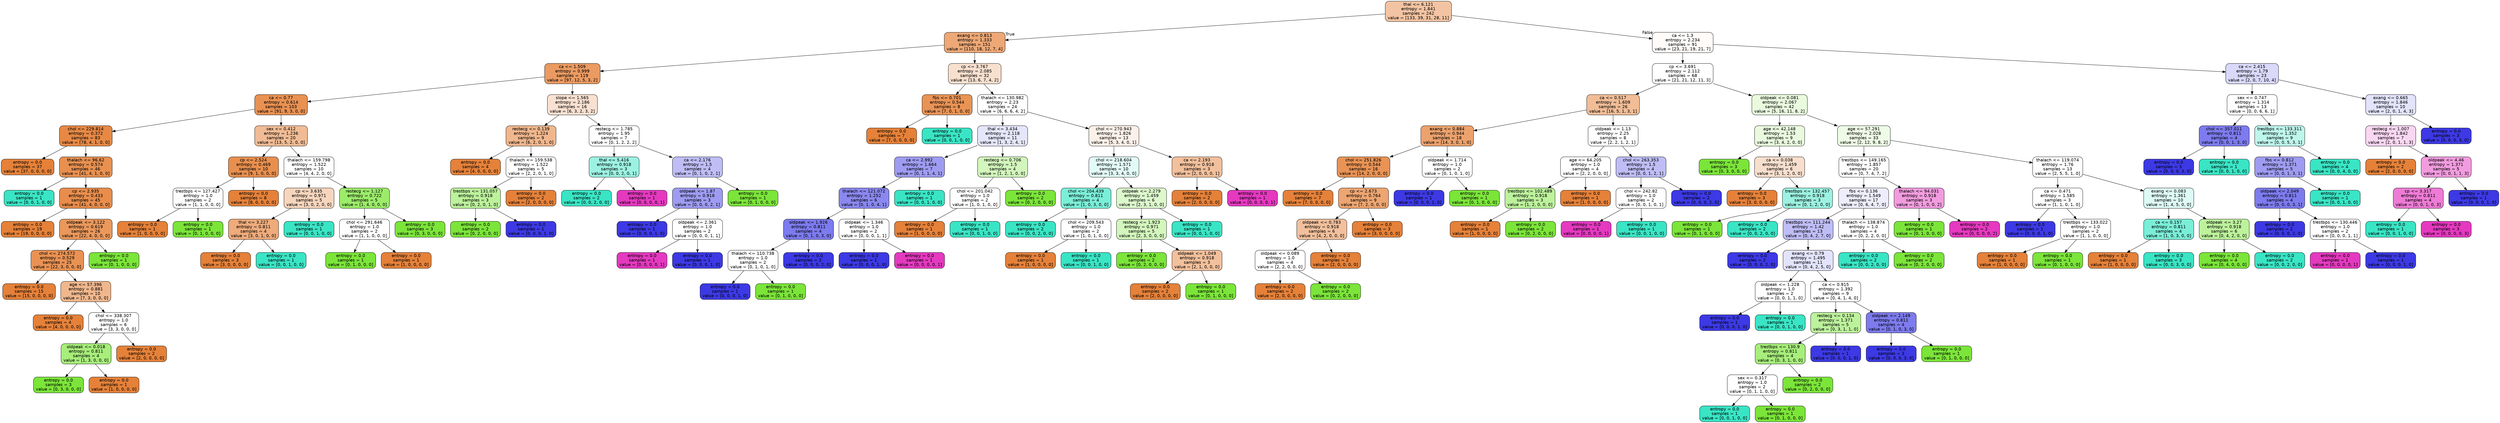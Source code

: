 digraph Tree {
node [shape=box, style="filled, rounded", color="black", fontname=helvetica] ;
edge [fontname=helvetica] ;
0 [label="thal <= 6.121\nentropy = 1.841\nsamples = 242\nvalue = [133, 39, 31, 28, 11]", fillcolor="#e5813976"] ;
1 [label="exang <= 0.813\nentropy = 1.333\nsamples = 151\nvalue = [110, 18, 12, 7, 4]", fillcolor="#e58139b0"] ;
0 -> 1 [labeldistance=2.5, labelangle=45, headlabel="True"] ;
2 [label="ca <= 1.509\nentropy = 0.999\nsamples = 119\nvalue = [97, 12, 5, 3, 2]", fillcolor="#e58139cb"] ;
1 -> 2 ;
3 [label="ca <= 0.77\nentropy = 0.614\nsamples = 103\nvalue = [91, 9, 3, 0, 0]", fillcolor="#e58139de"] ;
2 -> 3 ;
4 [label="chol <= 229.814\nentropy = 0.372\nsamples = 83\nvalue = [78, 4, 1, 0, 0]", fillcolor="#e58139ef"] ;
3 -> 4 ;
5 [label="entropy = 0.0\nsamples = 37\nvalue = [37, 0, 0, 0, 0]", fillcolor="#e58139ff"] ;
4 -> 5 ;
6 [label="thalach <= 96.62\nentropy = 0.574\nsamples = 46\nvalue = [41, 4, 1, 0, 0]", fillcolor="#e58139e1"] ;
4 -> 6 ;
7 [label="entropy = 0.0\nsamples = 1\nvalue = [0, 0, 1, 0, 0]", fillcolor="#39e5c5ff"] ;
6 -> 7 ;
8 [label="cp <= 2.935\nentropy = 0.433\nsamples = 45\nvalue = [41, 4, 0, 0, 0]", fillcolor="#e58139e6"] ;
6 -> 8 ;
9 [label="entropy = 0.0\nsamples = 19\nvalue = [19, 0, 0, 0, 0]", fillcolor="#e58139ff"] ;
8 -> 9 ;
10 [label="oldpeak <= 3.122\nentropy = 0.619\nsamples = 26\nvalue = [22, 4, 0, 0, 0]", fillcolor="#e58139d1"] ;
8 -> 10 ;
11 [label="chol <= 274.572\nentropy = 0.529\nsamples = 25\nvalue = [22, 3, 0, 0, 0]", fillcolor="#e58139dc"] ;
10 -> 11 ;
12 [label="entropy = 0.0\nsamples = 15\nvalue = [15, 0, 0, 0, 0]", fillcolor="#e58139ff"] ;
11 -> 12 ;
13 [label="age <= 57.396\nentropy = 0.881\nsamples = 10\nvalue = [7, 3, 0, 0, 0]", fillcolor="#e5813992"] ;
11 -> 13 ;
14 [label="entropy = 0.0\nsamples = 4\nvalue = [4, 0, 0, 0, 0]", fillcolor="#e58139ff"] ;
13 -> 14 ;
15 [label="chol <= 338.307\nentropy = 1.0\nsamples = 6\nvalue = [3, 3, 0, 0, 0]", fillcolor="#e5813900"] ;
13 -> 15 ;
16 [label="oldpeak <= 0.018\nentropy = 0.811\nsamples = 4\nvalue = [1, 3, 0, 0, 0]", fillcolor="#7be539aa"] ;
15 -> 16 ;
17 [label="entropy = 0.0\nsamples = 3\nvalue = [0, 3, 0, 0, 0]", fillcolor="#7be539ff"] ;
16 -> 17 ;
18 [label="entropy = 0.0\nsamples = 1\nvalue = [1, 0, 0, 0, 0]", fillcolor="#e58139ff"] ;
16 -> 18 ;
19 [label="entropy = 0.0\nsamples = 2\nvalue = [2, 0, 0, 0, 0]", fillcolor="#e58139ff"] ;
15 -> 19 ;
20 [label="entropy = 0.0\nsamples = 1\nvalue = [0, 1, 0, 0, 0]", fillcolor="#7be539ff"] ;
10 -> 20 ;
21 [label="sex <= 0.412\nentropy = 1.236\nsamples = 20\nvalue = [13, 5, 2, 0, 0]", fillcolor="#e5813988"] ;
3 -> 21 ;
22 [label="cp <= 2.524\nentropy = 0.469\nsamples = 10\nvalue = [9, 1, 0, 0, 0]", fillcolor="#e58139e3"] ;
21 -> 22 ;
23 [label="trestbps <= 127.427\nentropy = 1.0\nsamples = 2\nvalue = [1, 1, 0, 0, 0]", fillcolor="#e5813900"] ;
22 -> 23 ;
24 [label="entropy = 0.0\nsamples = 1\nvalue = [1, 0, 0, 0, 0]", fillcolor="#e58139ff"] ;
23 -> 24 ;
25 [label="entropy = 0.0\nsamples = 1\nvalue = [0, 1, 0, 0, 0]", fillcolor="#7be539ff"] ;
23 -> 25 ;
26 [label="entropy = 0.0\nsamples = 8\nvalue = [8, 0, 0, 0, 0]", fillcolor="#e58139ff"] ;
22 -> 26 ;
27 [label="thalach <= 159.798\nentropy = 1.522\nsamples = 10\nvalue = [4, 4, 2, 0, 0]", fillcolor="#e5813900"] ;
21 -> 27 ;
28 [label="cp <= 3.635\nentropy = 0.971\nsamples = 5\nvalue = [3, 0, 2, 0, 0]", fillcolor="#e5813955"] ;
27 -> 28 ;
29 [label="thal <= 3.227\nentropy = 0.811\nsamples = 4\nvalue = [3, 0, 1, 0, 0]", fillcolor="#e58139aa"] ;
28 -> 29 ;
30 [label="entropy = 0.0\nsamples = 3\nvalue = [3, 0, 0, 0, 0]", fillcolor="#e58139ff"] ;
29 -> 30 ;
31 [label="entropy = 0.0\nsamples = 1\nvalue = [0, 0, 1, 0, 0]", fillcolor="#39e5c5ff"] ;
29 -> 31 ;
32 [label="entropy = 0.0\nsamples = 1\nvalue = [0, 0, 1, 0, 0]", fillcolor="#39e5c5ff"] ;
28 -> 32 ;
33 [label="restecg <= 1.127\nentropy = 0.722\nsamples = 5\nvalue = [1, 4, 0, 0, 0]", fillcolor="#7be539bf"] ;
27 -> 33 ;
34 [label="chol <= 291.646\nentropy = 1.0\nsamples = 2\nvalue = [1, 1, 0, 0, 0]", fillcolor="#e5813900"] ;
33 -> 34 ;
35 [label="entropy = 0.0\nsamples = 1\nvalue = [0, 1, 0, 0, 0]", fillcolor="#7be539ff"] ;
34 -> 35 ;
36 [label="entropy = 0.0\nsamples = 1\nvalue = [1, 0, 0, 0, 0]", fillcolor="#e58139ff"] ;
34 -> 36 ;
37 [label="entropy = 0.0\nsamples = 3\nvalue = [0, 3, 0, 0, 0]", fillcolor="#7be539ff"] ;
33 -> 37 ;
38 [label="slope <= 1.565\nentropy = 2.186\nsamples = 16\nvalue = [6, 3, 2, 3, 2]", fillcolor="#e581393b"] ;
2 -> 38 ;
39 [label="restecg <= 0.139\nentropy = 1.224\nsamples = 9\nvalue = [6, 2, 0, 1, 0]", fillcolor="#e5813992"] ;
38 -> 39 ;
40 [label="entropy = 0.0\nsamples = 4\nvalue = [4, 0, 0, 0, 0]", fillcolor="#e58139ff"] ;
39 -> 40 ;
41 [label="thalach <= 159.538\nentropy = 1.522\nsamples = 5\nvalue = [2, 2, 0, 1, 0]", fillcolor="#e5813900"] ;
39 -> 41 ;
42 [label="trestbps <= 131.057\nentropy = 0.918\nsamples = 3\nvalue = [0, 2, 0, 1, 0]", fillcolor="#7be5397f"] ;
41 -> 42 ;
43 [label="entropy = 0.0\nsamples = 2\nvalue = [0, 2, 0, 0, 0]", fillcolor="#7be539ff"] ;
42 -> 43 ;
44 [label="entropy = 0.0\nsamples = 1\nvalue = [0, 0, 0, 1, 0]", fillcolor="#3c39e5ff"] ;
42 -> 44 ;
45 [label="entropy = 0.0\nsamples = 2\nvalue = [2, 0, 0, 0, 0]", fillcolor="#e58139ff"] ;
41 -> 45 ;
46 [label="restecg <= 1.785\nentropy = 1.95\nsamples = 7\nvalue = [0, 1, 2, 2, 2]", fillcolor="#39e5c500"] ;
38 -> 46 ;
47 [label="thal <= 5.416\nentropy = 0.918\nsamples = 3\nvalue = [0, 0, 2, 0, 1]", fillcolor="#39e5c57f"] ;
46 -> 47 ;
48 [label="entropy = 0.0\nsamples = 2\nvalue = [0, 0, 2, 0, 0]", fillcolor="#39e5c5ff"] ;
47 -> 48 ;
49 [label="entropy = 0.0\nsamples = 1\nvalue = [0, 0, 0, 0, 1]", fillcolor="#e539c0ff"] ;
47 -> 49 ;
50 [label="ca <= 2.176\nentropy = 1.5\nsamples = 4\nvalue = [0, 1, 0, 2, 1]", fillcolor="#3c39e555"] ;
46 -> 50 ;
51 [label="oldpeak <= 1.87\nentropy = 0.918\nsamples = 3\nvalue = [0, 0, 0, 2, 1]", fillcolor="#3c39e57f"] ;
50 -> 51 ;
52 [label="entropy = 0.0\nsamples = 1\nvalue = [0, 0, 0, 1, 0]", fillcolor="#3c39e5ff"] ;
51 -> 52 ;
53 [label="oldpeak <= 2.361\nentropy = 1.0\nsamples = 2\nvalue = [0, 0, 0, 1, 1]", fillcolor="#3c39e500"] ;
51 -> 53 ;
54 [label="entropy = 0.0\nsamples = 1\nvalue = [0, 0, 0, 0, 1]", fillcolor="#e539c0ff"] ;
53 -> 54 ;
55 [label="entropy = 0.0\nsamples = 1\nvalue = [0, 0, 0, 1, 0]", fillcolor="#3c39e5ff"] ;
53 -> 55 ;
56 [label="entropy = 0.0\nsamples = 1\nvalue = [0, 1, 0, 0, 0]", fillcolor="#7be539ff"] ;
50 -> 56 ;
57 [label="cp <= 3.767\nentropy = 2.085\nsamples = 32\nvalue = [13, 6, 7, 4, 2]", fillcolor="#e581393d"] ;
1 -> 57 ;
58 [label="fbs <= 0.701\nentropy = 0.544\nsamples = 8\nvalue = [7, 0, 1, 0, 0]", fillcolor="#e58139db"] ;
57 -> 58 ;
59 [label="entropy = 0.0\nsamples = 7\nvalue = [7, 0, 0, 0, 0]", fillcolor="#e58139ff"] ;
58 -> 59 ;
60 [label="entropy = 0.0\nsamples = 1\nvalue = [0, 0, 1, 0, 0]", fillcolor="#39e5c5ff"] ;
58 -> 60 ;
61 [label="thalach <= 130.982\nentropy = 2.23\nsamples = 24\nvalue = [6, 6, 6, 4, 2]", fillcolor="#e5813900"] ;
57 -> 61 ;
62 [label="thal <= 3.434\nentropy = 2.118\nsamples = 11\nvalue = [1, 3, 2, 4, 1]", fillcolor="#3c39e520"] ;
61 -> 62 ;
63 [label="ca <= 2.992\nentropy = 1.664\nsamples = 7\nvalue = [0, 1, 1, 4, 1]", fillcolor="#3c39e57f"] ;
62 -> 63 ;
64 [label="thalach <= 121.072\nentropy = 1.252\nsamples = 6\nvalue = [0, 1, 0, 4, 1]", fillcolor="#3c39e599"] ;
63 -> 64 ;
65 [label="oldpeak <= 1.926\nentropy = 0.811\nsamples = 4\nvalue = [0, 1, 0, 3, 0]", fillcolor="#3c39e5aa"] ;
64 -> 65 ;
66 [label="thalach <= 110.738\nentropy = 1.0\nsamples = 2\nvalue = [0, 1, 0, 1, 0]", fillcolor="#7be53900"] ;
65 -> 66 ;
67 [label="entropy = 0.0\nsamples = 1\nvalue = [0, 0, 0, 1, 0]", fillcolor="#3c39e5ff"] ;
66 -> 67 ;
68 [label="entropy = 0.0\nsamples = 1\nvalue = [0, 1, 0, 0, 0]", fillcolor="#7be539ff"] ;
66 -> 68 ;
69 [label="entropy = 0.0\nsamples = 2\nvalue = [0, 0, 0, 2, 0]", fillcolor="#3c39e5ff"] ;
65 -> 69 ;
70 [label="oldpeak <= 1.346\nentropy = 1.0\nsamples = 2\nvalue = [0, 0, 0, 1, 1]", fillcolor="#3c39e500"] ;
64 -> 70 ;
71 [label="entropy = 0.0\nsamples = 1\nvalue = [0, 0, 0, 1, 0]", fillcolor="#3c39e5ff"] ;
70 -> 71 ;
72 [label="entropy = 0.0\nsamples = 1\nvalue = [0, 0, 0, 0, 1]", fillcolor="#e539c0ff"] ;
70 -> 72 ;
73 [label="entropy = 0.0\nsamples = 1\nvalue = [0, 0, 1, 0, 0]", fillcolor="#39e5c5ff"] ;
63 -> 73 ;
74 [label="restecg <= 0.706\nentropy = 1.5\nsamples = 4\nvalue = [1, 2, 1, 0, 0]", fillcolor="#7be53955"] ;
62 -> 74 ;
75 [label="chol <= 201.042\nentropy = 1.0\nsamples = 2\nvalue = [1, 0, 1, 0, 0]", fillcolor="#e5813900"] ;
74 -> 75 ;
76 [label="entropy = 0.0\nsamples = 1\nvalue = [1, 0, 0, 0, 0]", fillcolor="#e58139ff"] ;
75 -> 76 ;
77 [label="entropy = 0.0\nsamples = 1\nvalue = [0, 0, 1, 0, 0]", fillcolor="#39e5c5ff"] ;
75 -> 77 ;
78 [label="entropy = 0.0\nsamples = 2\nvalue = [0, 2, 0, 0, 0]", fillcolor="#7be539ff"] ;
74 -> 78 ;
79 [label="chol <= 270.943\nentropy = 1.826\nsamples = 13\nvalue = [5, 3, 4, 0, 1]", fillcolor="#e581391c"] ;
61 -> 79 ;
80 [label="chol <= 218.604\nentropy = 1.571\nsamples = 10\nvalue = [3, 3, 4, 0, 0]", fillcolor="#39e5c524"] ;
79 -> 80 ;
81 [label="chol <= 204.439\nentropy = 0.811\nsamples = 4\nvalue = [1, 0, 3, 0, 0]", fillcolor="#39e5c5aa"] ;
80 -> 81 ;
82 [label="entropy = 0.0\nsamples = 2\nvalue = [0, 0, 2, 0, 0]", fillcolor="#39e5c5ff"] ;
81 -> 82 ;
83 [label="chol <= 209.543\nentropy = 1.0\nsamples = 2\nvalue = [1, 0, 1, 0, 0]", fillcolor="#e5813900"] ;
81 -> 83 ;
84 [label="entropy = 0.0\nsamples = 1\nvalue = [1, 0, 0, 0, 0]", fillcolor="#e58139ff"] ;
83 -> 84 ;
85 [label="entropy = 0.0\nsamples = 1\nvalue = [0, 0, 1, 0, 0]", fillcolor="#39e5c5ff"] ;
83 -> 85 ;
86 [label="oldpeak <= 2.279\nentropy = 1.459\nsamples = 6\nvalue = [2, 3, 1, 0, 0]", fillcolor="#7be53940"] ;
80 -> 86 ;
87 [label="restecg <= 1.923\nentropy = 0.971\nsamples = 5\nvalue = [2, 3, 0, 0, 0]", fillcolor="#7be53955"] ;
86 -> 87 ;
88 [label="entropy = 0.0\nsamples = 2\nvalue = [0, 2, 0, 0, 0]", fillcolor="#7be539ff"] ;
87 -> 88 ;
89 [label="oldpeak <= 1.049\nentropy = 0.918\nsamples = 3\nvalue = [2, 1, 0, 0, 0]", fillcolor="#e581397f"] ;
87 -> 89 ;
90 [label="entropy = 0.0\nsamples = 2\nvalue = [2, 0, 0, 0, 0]", fillcolor="#e58139ff"] ;
89 -> 90 ;
91 [label="entropy = 0.0\nsamples = 1\nvalue = [0, 1, 0, 0, 0]", fillcolor="#7be539ff"] ;
89 -> 91 ;
92 [label="entropy = 0.0\nsamples = 1\nvalue = [0, 0, 1, 0, 0]", fillcolor="#39e5c5ff"] ;
86 -> 92 ;
93 [label="ca <= 2.193\nentropy = 0.918\nsamples = 3\nvalue = [2, 0, 0, 0, 1]", fillcolor="#e581397f"] ;
79 -> 93 ;
94 [label="entropy = 0.0\nsamples = 2\nvalue = [2, 0, 0, 0, 0]", fillcolor="#e58139ff"] ;
93 -> 94 ;
95 [label="entropy = 0.0\nsamples = 1\nvalue = [0, 0, 0, 0, 1]", fillcolor="#e539c0ff"] ;
93 -> 95 ;
96 [label="ca <= 1.3\nentropy = 2.234\nsamples = 91\nvalue = [23, 21, 19, 21, 7]", fillcolor="#e5813907"] ;
0 -> 96 [labeldistance=2.5, labelangle=-45, headlabel="False"] ;
97 [label="cp <= 3.691\nentropy = 2.112\nsamples = 68\nvalue = [21, 21, 12, 11, 3]", fillcolor="#e5813900"] ;
96 -> 97 ;
98 [label="ca <= 0.517\nentropy = 1.609\nsamples = 26\nvalue = [16, 5, 1, 3, 1]", fillcolor="#e5813986"] ;
97 -> 98 ;
99 [label="exang <= 0.884\nentropy = 0.944\nsamples = 18\nvalue = [14, 3, 0, 1, 0]", fillcolor="#e58139bb"] ;
98 -> 99 ;
100 [label="chol <= 251.826\nentropy = 0.544\nsamples = 16\nvalue = [14, 2, 0, 0, 0]", fillcolor="#e58139db"] ;
99 -> 100 ;
101 [label="entropy = 0.0\nsamples = 7\nvalue = [7, 0, 0, 0, 0]", fillcolor="#e58139ff"] ;
100 -> 101 ;
102 [label="cp <= 2.673\nentropy = 0.764\nsamples = 9\nvalue = [7, 2, 0, 0, 0]", fillcolor="#e58139b6"] ;
100 -> 102 ;
103 [label="oldpeak <= 0.783\nentropy = 0.918\nsamples = 6\nvalue = [4, 2, 0, 0, 0]", fillcolor="#e581397f"] ;
102 -> 103 ;
104 [label="oldpeak <= 0.089\nentropy = 1.0\nsamples = 4\nvalue = [2, 2, 0, 0, 0]", fillcolor="#e5813900"] ;
103 -> 104 ;
105 [label="entropy = 0.0\nsamples = 2\nvalue = [2, 0, 0, 0, 0]", fillcolor="#e58139ff"] ;
104 -> 105 ;
106 [label="entropy = 0.0\nsamples = 2\nvalue = [0, 2, 0, 0, 0]", fillcolor="#7be539ff"] ;
104 -> 106 ;
107 [label="entropy = 0.0\nsamples = 2\nvalue = [2, 0, 0, 0, 0]", fillcolor="#e58139ff"] ;
103 -> 107 ;
108 [label="entropy = 0.0\nsamples = 3\nvalue = [3, 0, 0, 0, 0]", fillcolor="#e58139ff"] ;
102 -> 108 ;
109 [label="oldpeak <= 1.714\nentropy = 1.0\nsamples = 2\nvalue = [0, 1, 0, 1, 0]", fillcolor="#7be53900"] ;
99 -> 109 ;
110 [label="entropy = 0.0\nsamples = 1\nvalue = [0, 0, 0, 1, 0]", fillcolor="#3c39e5ff"] ;
109 -> 110 ;
111 [label="entropy = 0.0\nsamples = 1\nvalue = [0, 1, 0, 0, 0]", fillcolor="#7be539ff"] ;
109 -> 111 ;
112 [label="oldpeak <= 1.13\nentropy = 2.25\nsamples = 8\nvalue = [2, 2, 1, 2, 1]", fillcolor="#e5813900"] ;
98 -> 112 ;
113 [label="age <= 64.205\nentropy = 1.0\nsamples = 4\nvalue = [2, 2, 0, 0, 0]", fillcolor="#e5813900"] ;
112 -> 113 ;
114 [label="trestbps <= 102.489\nentropy = 0.918\nsamples = 3\nvalue = [1, 2, 0, 0, 0]", fillcolor="#7be5397f"] ;
113 -> 114 ;
115 [label="entropy = 0.0\nsamples = 1\nvalue = [1, 0, 0, 0, 0]", fillcolor="#e58139ff"] ;
114 -> 115 ;
116 [label="entropy = 0.0\nsamples = 2\nvalue = [0, 2, 0, 0, 0]", fillcolor="#7be539ff"] ;
114 -> 116 ;
117 [label="entropy = 0.0\nsamples = 1\nvalue = [1, 0, 0, 0, 0]", fillcolor="#e58139ff"] ;
113 -> 117 ;
118 [label="chol <= 263.353\nentropy = 1.5\nsamples = 4\nvalue = [0, 0, 1, 2, 1]", fillcolor="#3c39e555"] ;
112 -> 118 ;
119 [label="chol <= 242.82\nentropy = 1.0\nsamples = 2\nvalue = [0, 0, 1, 0, 1]", fillcolor="#39e5c500"] ;
118 -> 119 ;
120 [label="entropy = 0.0\nsamples = 1\nvalue = [0, 0, 0, 0, 1]", fillcolor="#e539c0ff"] ;
119 -> 120 ;
121 [label="entropy = 0.0\nsamples = 1\nvalue = [0, 0, 1, 0, 0]", fillcolor="#39e5c5ff"] ;
119 -> 121 ;
122 [label="entropy = 0.0\nsamples = 2\nvalue = [0, 0, 0, 2, 0]", fillcolor="#3c39e5ff"] ;
118 -> 122 ;
123 [label="oldpeak <= 0.081\nentropy = 2.067\nsamples = 42\nvalue = [5, 16, 11, 8, 2]", fillcolor="#7be53929"] ;
97 -> 123 ;
124 [label="age <= 42.148\nentropy = 1.53\nsamples = 9\nvalue = [3, 4, 2, 0, 0]", fillcolor="#7be5392a"] ;
123 -> 124 ;
125 [label="entropy = 0.0\nsamples = 3\nvalue = [0, 3, 0, 0, 0]", fillcolor="#7be539ff"] ;
124 -> 125 ;
126 [label="ca <= 0.038\nentropy = 1.459\nsamples = 6\nvalue = [3, 1, 2, 0, 0]", fillcolor="#e5813940"] ;
124 -> 126 ;
127 [label="entropy = 0.0\nsamples = 3\nvalue = [3, 0, 0, 0, 0]", fillcolor="#e58139ff"] ;
126 -> 127 ;
128 [label="trestbps <= 132.457\nentropy = 0.918\nsamples = 3\nvalue = [0, 1, 2, 0, 0]", fillcolor="#39e5c57f"] ;
126 -> 128 ;
129 [label="entropy = 0.0\nsamples = 1\nvalue = [0, 1, 0, 0, 0]", fillcolor="#7be539ff"] ;
128 -> 129 ;
130 [label="entropy = 0.0\nsamples = 2\nvalue = [0, 0, 2, 0, 0]", fillcolor="#39e5c5ff"] ;
128 -> 130 ;
131 [label="age <= 57.291\nentropy = 2.028\nsamples = 33\nvalue = [2, 12, 9, 8, 2]", fillcolor="#7be53920"] ;
123 -> 131 ;
132 [label="trestbps <= 149.165\nentropy = 1.857\nsamples = 20\nvalue = [0, 7, 4, 7, 2]", fillcolor="#7be53900"] ;
131 -> 132 ;
133 [label="fbs <= 0.136\nentropy = 1.549\nsamples = 17\nvalue = [0, 6, 4, 7, 0]", fillcolor="#3c39e517"] ;
132 -> 133 ;
134 [label="trestbps <= 111.244\nentropy = 1.42\nsamples = 13\nvalue = [0, 4, 2, 7, 0]", fillcolor="#3c39e555"] ;
133 -> 134 ;
135 [label="entropy = 0.0\nsamples = 2\nvalue = [0, 0, 0, 2, 0]", fillcolor="#3c39e5ff"] ;
134 -> 135 ;
136 [label="exang <= 0.79\nentropy = 1.495\nsamples = 11\nvalue = [0, 4, 2, 5, 0]", fillcolor="#3c39e524"] ;
134 -> 136 ;
137 [label="oldpeak <= 1.228\nentropy = 1.0\nsamples = 2\nvalue = [0, 0, 1, 1, 0]", fillcolor="#39e5c500"] ;
136 -> 137 ;
138 [label="entropy = 0.0\nsamples = 1\nvalue = [0, 0, 0, 1, 0]", fillcolor="#3c39e5ff"] ;
137 -> 138 ;
139 [label="entropy = 0.0\nsamples = 1\nvalue = [0, 0, 1, 0, 0]", fillcolor="#39e5c5ff"] ;
137 -> 139 ;
140 [label="ca <= 0.915\nentropy = 1.392\nsamples = 9\nvalue = [0, 4, 1, 4, 0]", fillcolor="#7be53900"] ;
136 -> 140 ;
141 [label="restecg <= 0.134\nentropy = 1.371\nsamples = 5\nvalue = [0, 3, 1, 1, 0]", fillcolor="#7be5397f"] ;
140 -> 141 ;
142 [label="trestbps <= 130.9\nentropy = 0.811\nsamples = 4\nvalue = [0, 3, 1, 0, 0]", fillcolor="#7be539aa"] ;
141 -> 142 ;
143 [label="sex <= 0.317\nentropy = 1.0\nsamples = 2\nvalue = [0, 1, 1, 0, 0]", fillcolor="#7be53900"] ;
142 -> 143 ;
144 [label="entropy = 0.0\nsamples = 1\nvalue = [0, 0, 1, 0, 0]", fillcolor="#39e5c5ff"] ;
143 -> 144 ;
145 [label="entropy = 0.0\nsamples = 1\nvalue = [0, 1, 0, 0, 0]", fillcolor="#7be539ff"] ;
143 -> 145 ;
146 [label="entropy = 0.0\nsamples = 2\nvalue = [0, 2, 0, 0, 0]", fillcolor="#7be539ff"] ;
142 -> 146 ;
147 [label="entropy = 0.0\nsamples = 1\nvalue = [0, 0, 0, 1, 0]", fillcolor="#3c39e5ff"] ;
141 -> 147 ;
148 [label="oldpeak <= 2.149\nentropy = 0.811\nsamples = 4\nvalue = [0, 1, 0, 3, 0]", fillcolor="#3c39e5aa"] ;
140 -> 148 ;
149 [label="entropy = 0.0\nsamples = 3\nvalue = [0, 0, 0, 3, 0]", fillcolor="#3c39e5ff"] ;
148 -> 149 ;
150 [label="entropy = 0.0\nsamples = 1\nvalue = [0, 1, 0, 0, 0]", fillcolor="#7be539ff"] ;
148 -> 150 ;
151 [label="thalach <= 138.874\nentropy = 1.0\nsamples = 4\nvalue = [0, 2, 2, 0, 0]", fillcolor="#7be53900"] ;
133 -> 151 ;
152 [label="entropy = 0.0\nsamples = 2\nvalue = [0, 0, 2, 0, 0]", fillcolor="#39e5c5ff"] ;
151 -> 152 ;
153 [label="entropy = 0.0\nsamples = 2\nvalue = [0, 2, 0, 0, 0]", fillcolor="#7be539ff"] ;
151 -> 153 ;
154 [label="thalach <= 94.031\nentropy = 0.918\nsamples = 3\nvalue = [0, 1, 0, 0, 2]", fillcolor="#e539c07f"] ;
132 -> 154 ;
155 [label="entropy = 0.0\nsamples = 1\nvalue = [0, 1, 0, 0, 0]", fillcolor="#7be539ff"] ;
154 -> 155 ;
156 [label="entropy = 0.0\nsamples = 2\nvalue = [0, 0, 0, 0, 2]", fillcolor="#e539c0ff"] ;
154 -> 156 ;
157 [label="thalach <= 119.074\nentropy = 1.76\nsamples = 13\nvalue = [2, 5, 5, 1, 0]", fillcolor="#7be53900"] ;
131 -> 157 ;
158 [label="ca <= 0.471\nentropy = 1.585\nsamples = 3\nvalue = [1, 1, 0, 1, 0]", fillcolor="#e5813900"] ;
157 -> 158 ;
159 [label="entropy = 0.0\nsamples = 1\nvalue = [0, 0, 0, 1, 0]", fillcolor="#3c39e5ff"] ;
158 -> 159 ;
160 [label="trestbps <= 133.022\nentropy = 1.0\nsamples = 2\nvalue = [1, 1, 0, 0, 0]", fillcolor="#e5813900"] ;
158 -> 160 ;
161 [label="entropy = 0.0\nsamples = 1\nvalue = [1, 0, 0, 0, 0]", fillcolor="#e58139ff"] ;
160 -> 161 ;
162 [label="entropy = 0.0\nsamples = 1\nvalue = [0, 1, 0, 0, 0]", fillcolor="#7be539ff"] ;
160 -> 162 ;
163 [label="exang <= 0.083\nentropy = 1.361\nsamples = 10\nvalue = [1, 4, 5, 0, 0]", fillcolor="#39e5c52a"] ;
157 -> 163 ;
164 [label="ca <= 0.157\nentropy = 0.811\nsamples = 4\nvalue = [1, 0, 3, 0, 0]", fillcolor="#39e5c5aa"] ;
163 -> 164 ;
165 [label="entropy = 0.0\nsamples = 1\nvalue = [1, 0, 0, 0, 0]", fillcolor="#e58139ff"] ;
164 -> 165 ;
166 [label="entropy = 0.0\nsamples = 3\nvalue = [0, 0, 3, 0, 0]", fillcolor="#39e5c5ff"] ;
164 -> 166 ;
167 [label="oldpeak <= 3.27\nentropy = 0.918\nsamples = 6\nvalue = [0, 4, 2, 0, 0]", fillcolor="#7be5397f"] ;
163 -> 167 ;
168 [label="entropy = 0.0\nsamples = 4\nvalue = [0, 4, 0, 0, 0]", fillcolor="#7be539ff"] ;
167 -> 168 ;
169 [label="entropy = 0.0\nsamples = 2\nvalue = [0, 0, 2, 0, 0]", fillcolor="#39e5c5ff"] ;
167 -> 169 ;
170 [label="ca <= 2.415\nentropy = 1.79\nsamples = 23\nvalue = [2, 0, 7, 10, 4]", fillcolor="#3c39e530"] ;
96 -> 170 ;
171 [label="sex <= 0.747\nentropy = 1.314\nsamples = 13\nvalue = [0, 0, 6, 6, 1]", fillcolor="#39e5c500"] ;
170 -> 171 ;
172 [label="chol <= 357.011\nentropy = 0.811\nsamples = 4\nvalue = [0, 0, 1, 3, 0]", fillcolor="#3c39e5aa"] ;
171 -> 172 ;
173 [label="entropy = 0.0\nsamples = 3\nvalue = [0, 0, 0, 3, 0]", fillcolor="#3c39e5ff"] ;
172 -> 173 ;
174 [label="entropy = 0.0\nsamples = 1\nvalue = [0, 0, 1, 0, 0]", fillcolor="#39e5c5ff"] ;
172 -> 174 ;
175 [label="trestbps <= 133.311\nentropy = 1.352\nsamples = 9\nvalue = [0, 0, 5, 3, 1]", fillcolor="#39e5c555"] ;
171 -> 175 ;
176 [label="fbs <= 0.812\nentropy = 1.371\nsamples = 5\nvalue = [0, 0, 1, 3, 1]", fillcolor="#3c39e57f"] ;
175 -> 176 ;
177 [label="oldpeak <= 2.049\nentropy = 0.811\nsamples = 4\nvalue = [0, 0, 0, 3, 1]", fillcolor="#3c39e5aa"] ;
176 -> 177 ;
178 [label="entropy = 0.0\nsamples = 2\nvalue = [0, 0, 0, 2, 0]", fillcolor="#3c39e5ff"] ;
177 -> 178 ;
179 [label="trestbps <= 130.446\nentropy = 1.0\nsamples = 2\nvalue = [0, 0, 0, 1, 1]", fillcolor="#3c39e500"] ;
177 -> 179 ;
180 [label="entropy = 0.0\nsamples = 1\nvalue = [0, 0, 0, 0, 1]", fillcolor="#e539c0ff"] ;
179 -> 180 ;
181 [label="entropy = 0.0\nsamples = 1\nvalue = [0, 0, 0, 1, 0]", fillcolor="#3c39e5ff"] ;
179 -> 181 ;
182 [label="entropy = 0.0\nsamples = 1\nvalue = [0, 0, 1, 0, 0]", fillcolor="#39e5c5ff"] ;
176 -> 182 ;
183 [label="entropy = 0.0\nsamples = 4\nvalue = [0, 0, 4, 0, 0]", fillcolor="#39e5c5ff"] ;
175 -> 183 ;
184 [label="exang <= 0.665\nentropy = 1.846\nsamples = 10\nvalue = [2, 0, 1, 4, 3]", fillcolor="#3c39e524"] ;
170 -> 184 ;
185 [label="restecg <= 1.007\nentropy = 1.842\nsamples = 7\nvalue = [2, 0, 1, 1, 3]", fillcolor="#e539c033"] ;
184 -> 185 ;
186 [label="entropy = 0.0\nsamples = 2\nvalue = [2, 0, 0, 0, 0]", fillcolor="#e58139ff"] ;
185 -> 186 ;
187 [label="oldpeak <= 4.46\nentropy = 1.371\nsamples = 5\nvalue = [0, 0, 1, 1, 3]", fillcolor="#e539c07f"] ;
185 -> 187 ;
188 [label="cp <= 3.317\nentropy = 0.811\nsamples = 4\nvalue = [0, 0, 1, 0, 3]", fillcolor="#e539c0aa"] ;
187 -> 188 ;
189 [label="entropy = 0.0\nsamples = 1\nvalue = [0, 0, 1, 0, 0]", fillcolor="#39e5c5ff"] ;
188 -> 189 ;
190 [label="entropy = 0.0\nsamples = 3\nvalue = [0, 0, 0, 0, 3]", fillcolor="#e539c0ff"] ;
188 -> 190 ;
191 [label="entropy = 0.0\nsamples = 1\nvalue = [0, 0, 0, 1, 0]", fillcolor="#3c39e5ff"] ;
187 -> 191 ;
192 [label="entropy = 0.0\nsamples = 3\nvalue = [0, 0, 0, 3, 0]", fillcolor="#3c39e5ff"] ;
184 -> 192 ;
}